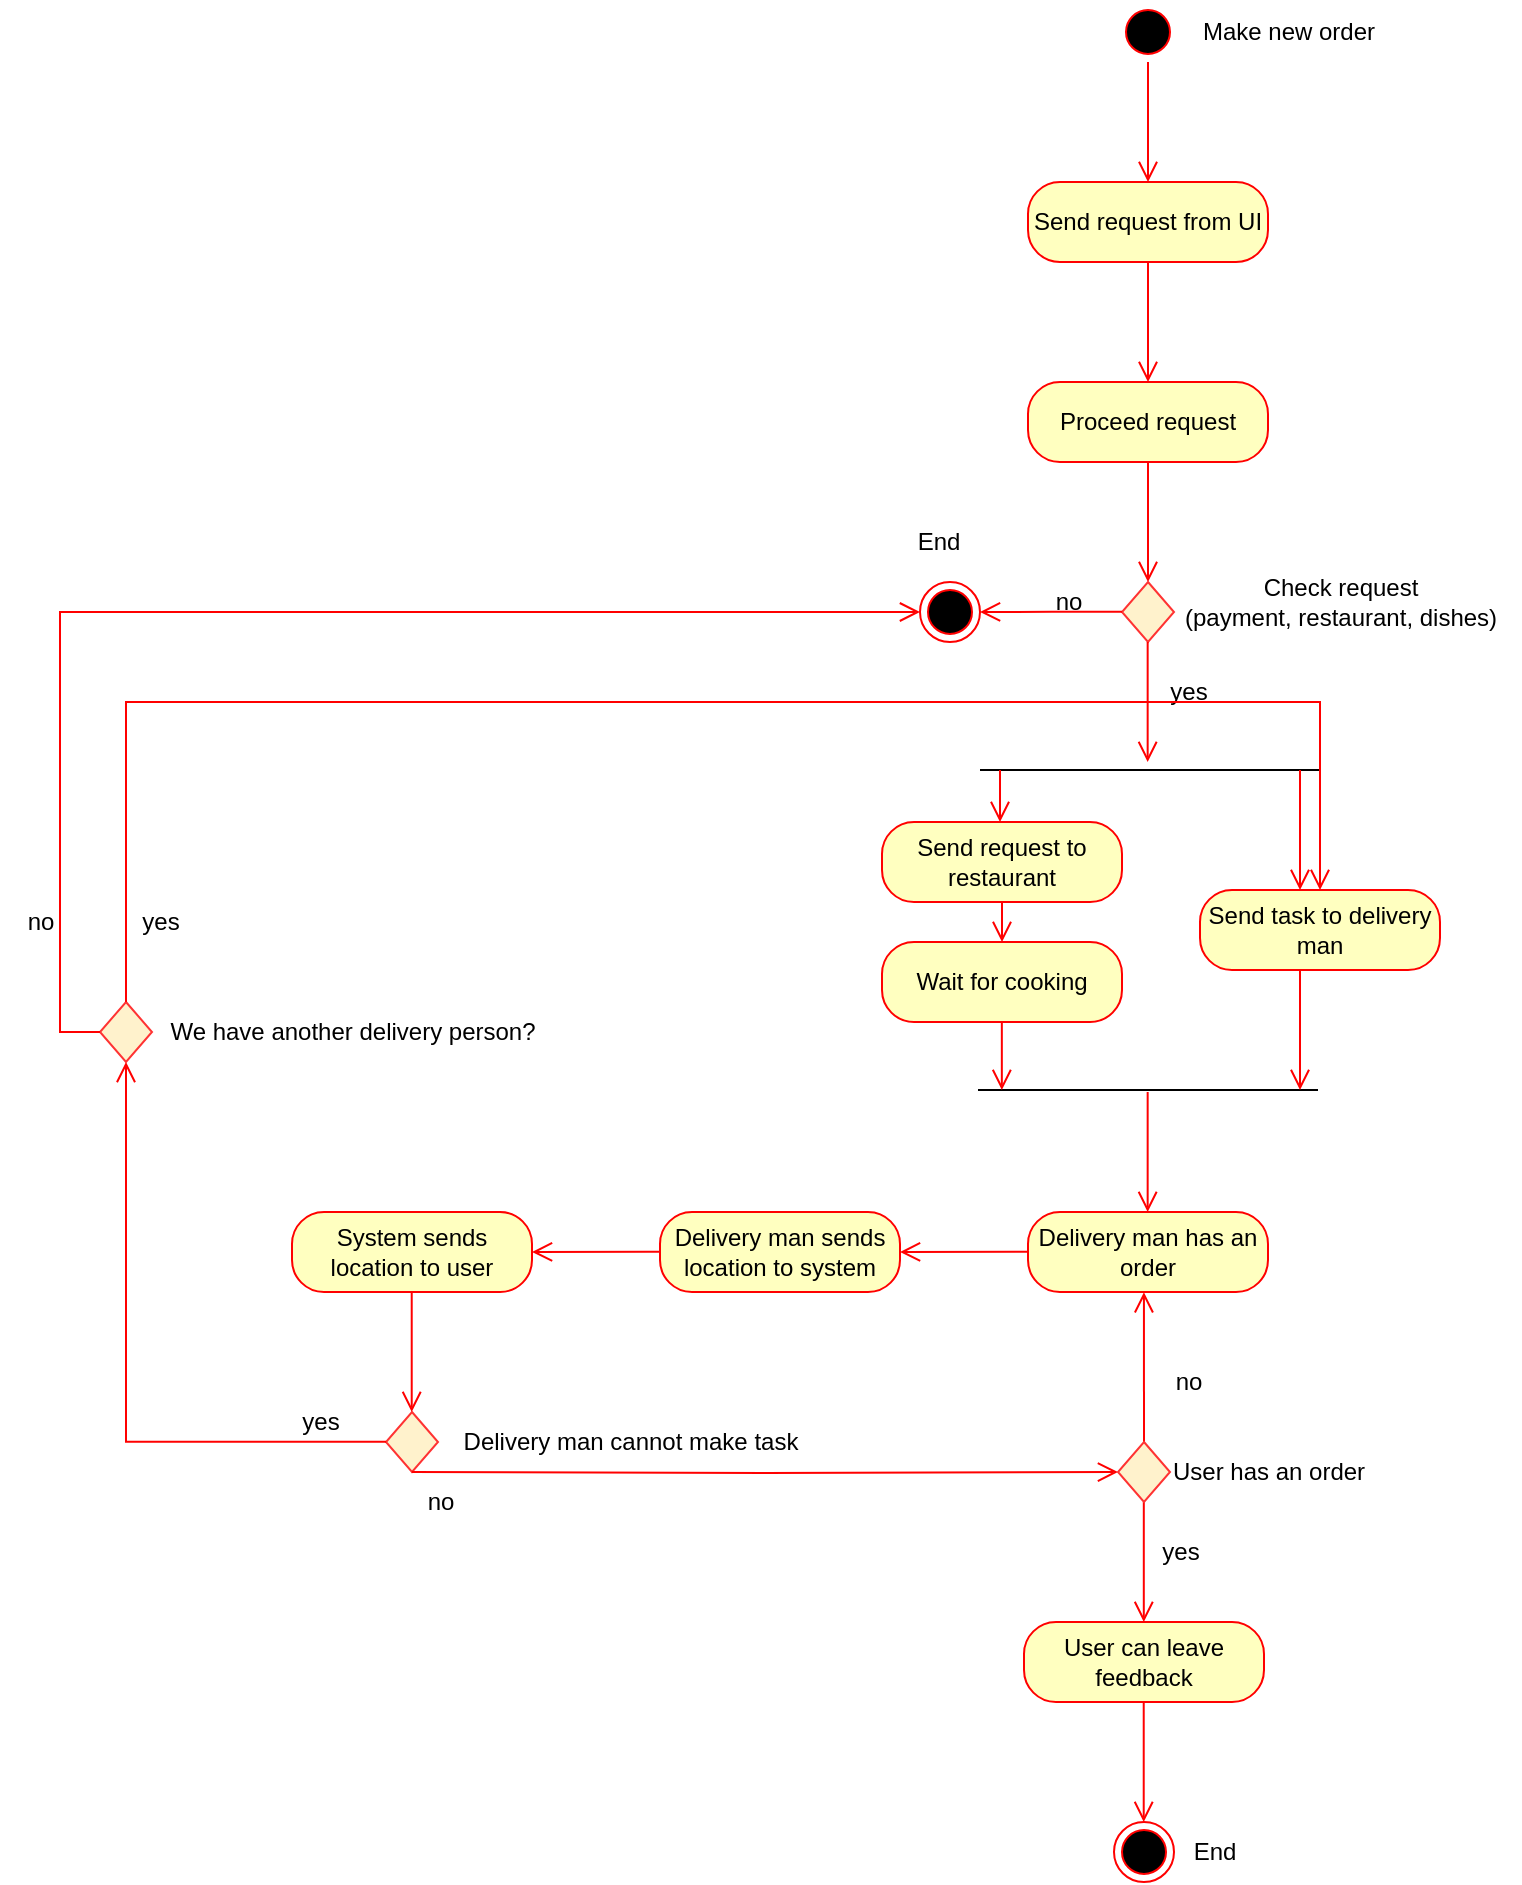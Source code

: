 <mxfile version="20.5.1" type="github">
  <diagram id="K1BYs1deq_xjFGFmcUql" name="Страница 1">
    <mxGraphModel dx="2310" dy="821" grid="1" gridSize="10" guides="1" tooltips="1" connect="1" arrows="1" fold="1" page="1" pageScale="1" pageWidth="827" pageHeight="1169" math="0" shadow="0">
      <root>
        <mxCell id="0" />
        <mxCell id="1" parent="0" />
        <mxCell id="p2rlZ6ew7D3GVYPKuv-W-1" value="" style="ellipse;html=1;shape=startState;fillColor=#000000;strokeColor=#ff0000;" parent="1" vertex="1">
          <mxGeometry x="399" y="10" width="30" height="30" as="geometry" />
        </mxCell>
        <mxCell id="p2rlZ6ew7D3GVYPKuv-W-2" value="" style="edgeStyle=orthogonalEdgeStyle;html=1;verticalAlign=bottom;endArrow=open;endSize=8;strokeColor=#ff0000;rounded=0;" parent="1" source="p2rlZ6ew7D3GVYPKuv-W-1" edge="1">
          <mxGeometry relative="1" as="geometry">
            <mxPoint x="414" y="100" as="targetPoint" />
          </mxGeometry>
        </mxCell>
        <mxCell id="p2rlZ6ew7D3GVYPKuv-W-3" value="Make new order" style="text;html=1;align=center;verticalAlign=middle;resizable=0;points=[];autosize=1;strokeColor=none;fillColor=none;" parent="1" vertex="1">
          <mxGeometry x="429" y="10" width="110" height="30" as="geometry" />
        </mxCell>
        <mxCell id="p2rlZ6ew7D3GVYPKuv-W-4" value="Send request from UI" style="rounded=1;whiteSpace=wrap;html=1;arcSize=40;fontColor=#000000;fillColor=#ffffc0;strokeColor=#ff0000;" parent="1" vertex="1">
          <mxGeometry x="354" y="100" width="120" height="40" as="geometry" />
        </mxCell>
        <mxCell id="p2rlZ6ew7D3GVYPKuv-W-5" value="" style="edgeStyle=orthogonalEdgeStyle;html=1;verticalAlign=bottom;endArrow=open;endSize=8;strokeColor=#ff0000;rounded=0;" parent="1" source="p2rlZ6ew7D3GVYPKuv-W-4" edge="1">
          <mxGeometry relative="1" as="geometry">
            <mxPoint x="414" y="200" as="targetPoint" />
          </mxGeometry>
        </mxCell>
        <mxCell id="p2rlZ6ew7D3GVYPKuv-W-6" value="Proceed request" style="rounded=1;whiteSpace=wrap;html=1;arcSize=40;fontColor=#000000;fillColor=#ffffc0;strokeColor=#ff0000;" parent="1" vertex="1">
          <mxGeometry x="354" y="200" width="120" height="40" as="geometry" />
        </mxCell>
        <mxCell id="p2rlZ6ew7D3GVYPKuv-W-7" value="" style="edgeStyle=orthogonalEdgeStyle;html=1;verticalAlign=bottom;endArrow=open;endSize=8;strokeColor=#ff0000;rounded=0;" parent="1" source="p2rlZ6ew7D3GVYPKuv-W-6" edge="1">
          <mxGeometry relative="1" as="geometry">
            <mxPoint x="414" y="300" as="targetPoint" />
          </mxGeometry>
        </mxCell>
        <mxCell id="p2rlZ6ew7D3GVYPKuv-W-11" value="" style="rhombus;whiteSpace=wrap;html=1;fillColor=#fff2cc;strokeColor=#FF3333;" parent="1" vertex="1">
          <mxGeometry x="401" y="300" width="26" height="30" as="geometry" />
        </mxCell>
        <mxCell id="p2rlZ6ew7D3GVYPKuv-W-12" value="Check request &lt;br&gt;(payment, restaurant, dishes)" style="text;html=1;align=center;verticalAlign=middle;resizable=0;points=[];autosize=1;strokeColor=none;fillColor=none;" parent="1" vertex="1">
          <mxGeometry x="420" y="290" width="180" height="40" as="geometry" />
        </mxCell>
        <mxCell id="p2rlZ6ew7D3GVYPKuv-W-13" value="" style="edgeStyle=orthogonalEdgeStyle;html=1;verticalAlign=bottom;endArrow=open;endSize=8;strokeColor=#ff0000;rounded=0;" parent="1" edge="1">
          <mxGeometry relative="1" as="geometry">
            <mxPoint x="330" y="315" as="targetPoint" />
            <mxPoint x="401" y="314.9" as="sourcePoint" />
            <Array as="points">
              <mxPoint x="366" y="315" />
              <mxPoint x="330" y="315" />
            </Array>
          </mxGeometry>
        </mxCell>
        <mxCell id="p2rlZ6ew7D3GVYPKuv-W-14" value="no" style="text;html=1;align=center;verticalAlign=middle;resizable=0;points=[];autosize=1;strokeColor=none;fillColor=none;" parent="1" vertex="1">
          <mxGeometry x="354" y="295" width="40" height="30" as="geometry" />
        </mxCell>
        <mxCell id="p2rlZ6ew7D3GVYPKuv-W-15" value="" style="ellipse;html=1;shape=endState;fillColor=#000000;strokeColor=#ff0000;" parent="1" vertex="1">
          <mxGeometry x="300" y="300" width="30" height="30" as="geometry" />
        </mxCell>
        <mxCell id="p2rlZ6ew7D3GVYPKuv-W-16" value="Send request to restaurant" style="rounded=1;whiteSpace=wrap;html=1;arcSize=40;fontColor=#000000;fillColor=#ffffc0;strokeColor=#ff0000;" parent="1" vertex="1">
          <mxGeometry x="281" y="420" width="120" height="40" as="geometry" />
        </mxCell>
        <mxCell id="p2rlZ6ew7D3GVYPKuv-W-17" value="" style="edgeStyle=orthogonalEdgeStyle;html=1;verticalAlign=bottom;endArrow=open;endSize=8;strokeColor=#ff0000;rounded=0;" parent="1" edge="1">
          <mxGeometry relative="1" as="geometry">
            <mxPoint x="413.83" y="390" as="targetPoint" />
            <mxPoint x="413.83" y="330" as="sourcePoint" />
          </mxGeometry>
        </mxCell>
        <mxCell id="p2rlZ6ew7D3GVYPKuv-W-18" value="yes" style="text;html=1;align=center;verticalAlign=middle;resizable=0;points=[];autosize=1;strokeColor=none;fillColor=none;" parent="1" vertex="1">
          <mxGeometry x="414" y="340" width="40" height="30" as="geometry" />
        </mxCell>
        <mxCell id="p2rlZ6ew7D3GVYPKuv-W-22" value="" style="line;strokeWidth=1;fillColor=none;align=left;verticalAlign=middle;spacingTop=-1;spacingLeft=3;spacingRight=3;rotatable=0;labelPosition=right;points=[];portConstraint=eastwest;strokeColor=inherit;" parent="1" vertex="1">
          <mxGeometry x="330" y="390" width="170" height="8" as="geometry" />
        </mxCell>
        <mxCell id="p2rlZ6ew7D3GVYPKuv-W-24" value="" style="edgeStyle=orthogonalEdgeStyle;html=1;verticalAlign=bottom;endArrow=open;endSize=8;strokeColor=#ff0000;rounded=0;" parent="1" edge="1">
          <mxGeometry relative="1" as="geometry">
            <mxPoint x="340" y="420" as="targetPoint" />
            <mxPoint x="340.0" y="394" as="sourcePoint" />
            <Array as="points">
              <mxPoint x="340" y="420" />
            </Array>
          </mxGeometry>
        </mxCell>
        <mxCell id="p2rlZ6ew7D3GVYPKuv-W-25" value="" style="edgeStyle=orthogonalEdgeStyle;html=1;verticalAlign=bottom;endArrow=open;endSize=8;strokeColor=#ff0000;rounded=0;" parent="1" edge="1">
          <mxGeometry relative="1" as="geometry">
            <mxPoint x="490" y="454" as="targetPoint" />
            <mxPoint x="490" y="394" as="sourcePoint" />
          </mxGeometry>
        </mxCell>
        <mxCell id="p2rlZ6ew7D3GVYPKuv-W-26" value="Send task to delivery man" style="rounded=1;whiteSpace=wrap;html=1;arcSize=40;fontColor=#000000;fillColor=#ffffc0;strokeColor=#ff0000;" parent="1" vertex="1">
          <mxGeometry x="440" y="454" width="120" height="40" as="geometry" />
        </mxCell>
        <mxCell id="p2rlZ6ew7D3GVYPKuv-W-29" value="" style="line;strokeWidth=1;fillColor=none;align=left;verticalAlign=middle;spacingTop=-1;spacingLeft=3;spacingRight=3;rotatable=0;labelPosition=right;points=[];portConstraint=eastwest;strokeColor=inherit;" parent="1" vertex="1">
          <mxGeometry x="329" y="550" width="170" height="8" as="geometry" />
        </mxCell>
        <mxCell id="p2rlZ6ew7D3GVYPKuv-W-30" value="" style="edgeStyle=orthogonalEdgeStyle;html=1;verticalAlign=bottom;endArrow=open;endSize=8;strokeColor=#ff0000;rounded=0;" parent="1" edge="1">
          <mxGeometry relative="1" as="geometry">
            <mxPoint x="490" y="554" as="targetPoint" />
            <mxPoint x="490" y="494" as="sourcePoint" />
          </mxGeometry>
        </mxCell>
        <mxCell id="p2rlZ6ew7D3GVYPKuv-W-31" value="" style="edgeStyle=orthogonalEdgeStyle;html=1;verticalAlign=bottom;endArrow=open;endSize=8;strokeColor=#ff0000;rounded=0;" parent="1" edge="1">
          <mxGeometry relative="1" as="geometry">
            <mxPoint x="413.83" y="615" as="targetPoint" />
            <mxPoint x="413.83" y="555" as="sourcePoint" />
          </mxGeometry>
        </mxCell>
        <mxCell id="p2rlZ6ew7D3GVYPKuv-W-32" value="Delivery man has an order" style="rounded=1;whiteSpace=wrap;html=1;arcSize=40;fontColor=#000000;fillColor=#ffffc0;strokeColor=#ff0000;" parent="1" vertex="1">
          <mxGeometry x="354" y="615" width="120" height="40" as="geometry" />
        </mxCell>
        <mxCell id="p2rlZ6ew7D3GVYPKuv-W-33" value="" style="edgeStyle=orthogonalEdgeStyle;html=1;verticalAlign=bottom;endArrow=open;endSize=8;strokeColor=#ff0000;rounded=0;" parent="1" edge="1">
          <mxGeometry relative="1" as="geometry">
            <mxPoint x="411.9" y="820" as="targetPoint" />
            <mxPoint x="411.9" y="760" as="sourcePoint" />
          </mxGeometry>
        </mxCell>
        <mxCell id="p2rlZ6ew7D3GVYPKuv-W-40" value="" style="edgeStyle=orthogonalEdgeStyle;html=1;verticalAlign=bottom;endArrow=open;endSize=8;strokeColor=#ff0000;rounded=0;exitX=0.5;exitY=0;exitDx=0;exitDy=0;entryX=0.483;entryY=1.003;entryDx=0;entryDy=0;entryPerimeter=0;" parent="1" source="rnm2ihlNT0-1HSICKJws-8" target="p2rlZ6ew7D3GVYPKuv-W-32" edge="1">
          <mxGeometry relative="1" as="geometry">
            <mxPoint x="352.0" y="735" as="targetPoint" />
            <mxPoint x="352.0" y="675" as="sourcePoint" />
          </mxGeometry>
        </mxCell>
        <mxCell id="p2rlZ6ew7D3GVYPKuv-W-41" value="" style="ellipse;html=1;shape=endState;fillColor=#000000;strokeColor=#ff0000;" parent="1" vertex="1">
          <mxGeometry x="397" y="920" width="30" height="30" as="geometry" />
        </mxCell>
        <mxCell id="p2rlZ6ew7D3GVYPKuv-W-42" value="End" style="text;html=1;align=center;verticalAlign=middle;resizable=0;points=[];autosize=1;strokeColor=none;fillColor=none;" parent="1" vertex="1">
          <mxGeometry x="427" y="920" width="40" height="30" as="geometry" />
        </mxCell>
        <mxCell id="p2rlZ6ew7D3GVYPKuv-W-43" value="End" style="text;html=1;align=center;verticalAlign=middle;resizable=0;points=[];autosize=1;strokeColor=none;fillColor=none;" parent="1" vertex="1">
          <mxGeometry x="289" y="265" width="40" height="30" as="geometry" />
        </mxCell>
        <mxCell id="mpTAFoMzt-DxEwb5MOuE-3" value="" style="edgeStyle=orthogonalEdgeStyle;html=1;verticalAlign=bottom;endArrow=open;endSize=8;strokeColor=#ff0000;rounded=0;entryX=1;entryY=0.5;entryDx=0;entryDy=0;" parent="1" target="mpTAFoMzt-DxEwb5MOuE-4" edge="1">
          <mxGeometry relative="1" as="geometry">
            <mxPoint x="310" y="635" as="targetPoint" />
            <mxPoint x="354" y="634.9" as="sourcePoint" />
            <Array as="points">
              <mxPoint x="348" y="635" />
            </Array>
          </mxGeometry>
        </mxCell>
        <mxCell id="mpTAFoMzt-DxEwb5MOuE-4" value="Delivery man sends location to system" style="rounded=1;whiteSpace=wrap;html=1;arcSize=40;fontColor=#000000;fillColor=#ffffc0;strokeColor=#ff0000;" parent="1" vertex="1">
          <mxGeometry x="170" y="615" width="120" height="40" as="geometry" />
        </mxCell>
        <mxCell id="mpTAFoMzt-DxEwb5MOuE-5" value="System sends location to user" style="rounded=1;whiteSpace=wrap;html=1;arcSize=40;fontColor=#000000;fillColor=#ffffc0;strokeColor=#ff0000;" parent="1" vertex="1">
          <mxGeometry x="-14" y="615" width="120" height="40" as="geometry" />
        </mxCell>
        <mxCell id="mpTAFoMzt-DxEwb5MOuE-6" value="" style="edgeStyle=orthogonalEdgeStyle;html=1;verticalAlign=bottom;endArrow=open;endSize=8;strokeColor=#ff0000;rounded=0;entryX=1;entryY=0.5;entryDx=0;entryDy=0;" parent="1" target="mpTAFoMzt-DxEwb5MOuE-5" edge="1">
          <mxGeometry relative="1" as="geometry">
            <mxPoint x="110" y="635" as="targetPoint" />
            <mxPoint x="170" y="634.92" as="sourcePoint" />
            <Array as="points">
              <mxPoint x="164" y="635" />
            </Array>
          </mxGeometry>
        </mxCell>
        <mxCell id="mpTAFoMzt-DxEwb5MOuE-8" value="" style="edgeStyle=orthogonalEdgeStyle;html=1;verticalAlign=bottom;endArrow=open;endSize=8;strokeColor=#ff0000;rounded=0;" parent="1" edge="1">
          <mxGeometry relative="1" as="geometry">
            <mxPoint x="340.92" y="554" as="targetPoint" />
            <mxPoint x="340.92" y="518" as="sourcePoint" />
          </mxGeometry>
        </mxCell>
        <mxCell id="mpTAFoMzt-DxEwb5MOuE-9" value="Wait for cooking" style="rounded=1;whiteSpace=wrap;html=1;arcSize=40;fontColor=#000000;fillColor=#ffffc0;strokeColor=#ff0000;" parent="1" vertex="1">
          <mxGeometry x="281" y="480" width="120" height="40" as="geometry" />
        </mxCell>
        <mxCell id="mpTAFoMzt-DxEwb5MOuE-10" value="" style="edgeStyle=orthogonalEdgeStyle;html=1;verticalAlign=bottom;endArrow=open;endSize=8;strokeColor=#ff0000;rounded=0;" parent="1" edge="1">
          <mxGeometry relative="1" as="geometry">
            <mxPoint x="340.97" y="480" as="targetPoint" />
            <mxPoint x="341" y="460" as="sourcePoint" />
            <Array as="points">
              <mxPoint x="340.97" y="480" />
            </Array>
          </mxGeometry>
        </mxCell>
        <mxCell id="mpTAFoMzt-DxEwb5MOuE-11" value="User can leave feedback" style="rounded=1;whiteSpace=wrap;html=1;arcSize=40;fontColor=#000000;fillColor=#ffffc0;strokeColor=#ff0000;" parent="1" vertex="1">
          <mxGeometry x="352" y="820" width="120" height="40" as="geometry" />
        </mxCell>
        <mxCell id="mpTAFoMzt-DxEwb5MOuE-12" value="" style="edgeStyle=orthogonalEdgeStyle;html=1;verticalAlign=bottom;endArrow=open;endSize=8;strokeColor=#ff0000;rounded=0;" parent="1" edge="1">
          <mxGeometry relative="1" as="geometry">
            <mxPoint x="411.86" y="920" as="targetPoint" />
            <mxPoint x="411.86" y="860" as="sourcePoint" />
          </mxGeometry>
        </mxCell>
        <mxCell id="rnm2ihlNT0-1HSICKJws-1" value="" style="rhombus;whiteSpace=wrap;html=1;fillColor=#fff2cc;strokeColor=#FF3333;" parent="1" vertex="1">
          <mxGeometry x="33" y="715" width="26" height="30" as="geometry" />
        </mxCell>
        <mxCell id="rnm2ihlNT0-1HSICKJws-2" value="" style="edgeStyle=orthogonalEdgeStyle;html=1;verticalAlign=bottom;endArrow=open;endSize=8;strokeColor=#ff0000;rounded=0;" parent="1" edge="1">
          <mxGeometry relative="1" as="geometry">
            <mxPoint x="45.86" y="715" as="targetPoint" />
            <mxPoint x="45.86" y="655" as="sourcePoint" />
          </mxGeometry>
        </mxCell>
        <mxCell id="rnm2ihlNT0-1HSICKJws-3" value="Delivery man cannot make task" style="text;html=1;align=center;verticalAlign=middle;resizable=0;points=[];autosize=1;strokeColor=none;fillColor=none;" parent="1" vertex="1">
          <mxGeometry x="60" y="715" width="190" height="30" as="geometry" />
        </mxCell>
        <mxCell id="rnm2ihlNT0-1HSICKJws-4" value="" style="edgeStyle=orthogonalEdgeStyle;html=1;verticalAlign=bottom;endArrow=open;endSize=8;strokeColor=#ff0000;rounded=0;entryX=0.5;entryY=1;entryDx=0;entryDy=0;" parent="1" target="UtHzrIDUv53mX_p7tSFF-1" edge="1">
          <mxGeometry relative="1" as="geometry">
            <mxPoint x="-140" y="620" as="targetPoint" />
            <mxPoint x="33" y="729.89" as="sourcePoint" />
            <Array as="points">
              <mxPoint x="-97" y="730" />
            </Array>
          </mxGeometry>
        </mxCell>
        <mxCell id="rnm2ihlNT0-1HSICKJws-5" value="yes" style="text;html=1;align=center;verticalAlign=middle;resizable=0;points=[];autosize=1;strokeColor=none;fillColor=none;" parent="1" vertex="1">
          <mxGeometry x="-20" y="705" width="40" height="30" as="geometry" />
        </mxCell>
        <mxCell id="rnm2ihlNT0-1HSICKJws-6" value="" style="edgeStyle=orthogonalEdgeStyle;html=1;verticalAlign=bottom;endArrow=open;endSize=8;strokeColor=#ff0000;rounded=0;entryX=0;entryY=0.5;entryDx=0;entryDy=0;" parent="1" target="rnm2ihlNT0-1HSICKJws-8" edge="1">
          <mxGeometry relative="1" as="geometry">
            <mxPoint x="320" y="730" as="targetPoint" />
            <mxPoint x="45.89" y="745" as="sourcePoint" />
          </mxGeometry>
        </mxCell>
        <mxCell id="rnm2ihlNT0-1HSICKJws-7" value="no" style="text;html=1;align=center;verticalAlign=middle;resizable=0;points=[];autosize=1;strokeColor=none;fillColor=none;" parent="1" vertex="1">
          <mxGeometry x="40" y="745" width="40" height="30" as="geometry" />
        </mxCell>
        <mxCell id="rnm2ihlNT0-1HSICKJws-8" value="" style="rhombus;whiteSpace=wrap;html=1;fillColor=#fff2cc;strokeColor=#FF3333;" parent="1" vertex="1">
          <mxGeometry x="399" y="730" width="26" height="30" as="geometry" />
        </mxCell>
        <mxCell id="rnm2ihlNT0-1HSICKJws-11" value="User has an order" style="text;html=1;align=center;verticalAlign=middle;resizable=0;points=[];autosize=1;strokeColor=none;fillColor=none;" parent="1" vertex="1">
          <mxGeometry x="414" y="730" width="120" height="30" as="geometry" />
        </mxCell>
        <mxCell id="rnm2ihlNT0-1HSICKJws-12" value="yes" style="text;html=1;align=center;verticalAlign=middle;resizable=0;points=[];autosize=1;strokeColor=none;fillColor=none;" parent="1" vertex="1">
          <mxGeometry x="410" y="770" width="40" height="30" as="geometry" />
        </mxCell>
        <mxCell id="rnm2ihlNT0-1HSICKJws-13" value="no" style="text;html=1;align=center;verticalAlign=middle;resizable=0;points=[];autosize=1;strokeColor=none;fillColor=none;" parent="1" vertex="1">
          <mxGeometry x="414" y="685" width="40" height="30" as="geometry" />
        </mxCell>
        <mxCell id="UtHzrIDUv53mX_p7tSFF-1" value="" style="rhombus;whiteSpace=wrap;html=1;fillColor=#fff2cc;strokeColor=#FF3333;" vertex="1" parent="1">
          <mxGeometry x="-110" y="510" width="26" height="30" as="geometry" />
        </mxCell>
        <mxCell id="UtHzrIDUv53mX_p7tSFF-2" value="We have another delivery person?" style="text;html=1;align=center;verticalAlign=middle;resizable=0;points=[];autosize=1;strokeColor=none;fillColor=none;" vertex="1" parent="1">
          <mxGeometry x="-89" y="510" width="210" height="30" as="geometry" />
        </mxCell>
        <mxCell id="UtHzrIDUv53mX_p7tSFF-3" value="" style="edgeStyle=orthogonalEdgeStyle;html=1;verticalAlign=bottom;endArrow=open;endSize=8;strokeColor=#ff0000;rounded=0;exitX=0.5;exitY=0;exitDx=0;exitDy=0;entryX=0.5;entryY=0;entryDx=0;entryDy=0;" edge="1" parent="1" source="UtHzrIDUv53mX_p7tSFF-1" target="p2rlZ6ew7D3GVYPKuv-W-26">
          <mxGeometry relative="1" as="geometry">
            <mxPoint x="290" y="360" as="targetPoint" />
            <mxPoint x="100" y="449.94" as="sourcePoint" />
            <Array as="points">
              <mxPoint x="-97" y="360" />
              <mxPoint x="500" y="360" />
            </Array>
          </mxGeometry>
        </mxCell>
        <mxCell id="UtHzrIDUv53mX_p7tSFF-4" value="yes" style="text;html=1;align=center;verticalAlign=middle;resizable=0;points=[];autosize=1;strokeColor=none;fillColor=none;" vertex="1" parent="1">
          <mxGeometry x="-100" y="455" width="40" height="30" as="geometry" />
        </mxCell>
        <mxCell id="UtHzrIDUv53mX_p7tSFF-5" value="" style="edgeStyle=orthogonalEdgeStyle;html=1;verticalAlign=bottom;endArrow=open;endSize=8;strokeColor=#ff0000;rounded=0;exitX=0;exitY=0.5;exitDx=0;exitDy=0;entryX=0;entryY=0.5;entryDx=0;entryDy=0;" edge="1" parent="1" source="UtHzrIDUv53mX_p7tSFF-1" target="p2rlZ6ew7D3GVYPKuv-W-15">
          <mxGeometry relative="1" as="geometry">
            <mxPoint x="240" y="320" as="targetPoint" />
            <mxPoint x="-250" y="509.99" as="sourcePoint" />
            <Array as="points">
              <mxPoint x="-130" y="525" />
              <mxPoint x="-130" y="315" />
            </Array>
          </mxGeometry>
        </mxCell>
        <mxCell id="UtHzrIDUv53mX_p7tSFF-6" value="no&lt;br&gt;" style="text;html=1;align=center;verticalAlign=middle;resizable=0;points=[];autosize=1;strokeColor=none;fillColor=none;" vertex="1" parent="1">
          <mxGeometry x="-160" y="455" width="40" height="30" as="geometry" />
        </mxCell>
      </root>
    </mxGraphModel>
  </diagram>
</mxfile>
